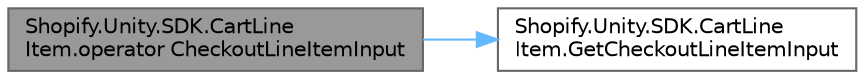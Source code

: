 digraph "Shopify.Unity.SDK.CartLineItem.operator CheckoutLineItemInput"
{
 // LATEX_PDF_SIZE
  bgcolor="transparent";
  edge [fontname=Helvetica,fontsize=10,labelfontname=Helvetica,labelfontsize=10];
  node [fontname=Helvetica,fontsize=10,shape=box,height=0.2,width=0.4];
  rankdir="LR";
  Node1 [id="Node000001",label="Shopify.Unity.SDK.CartLine\lItem.operator CheckoutLineItemInput",height=0.2,width=0.4,color="gray40", fillcolor="grey60", style="filled", fontcolor="black",tooltip="Will convert a CartLineItem to a CheckoutLineItemInput. These are used internally by the sdk for the ..."];
  Node1 -> Node2 [id="edge1_Node000001_Node000002",color="steelblue1",style="solid",tooltip=" "];
  Node2 [id="Node000002",label="Shopify.Unity.SDK.CartLine\lItem.GetCheckoutLineItemInput",height=0.2,width=0.4,color="grey40", fillcolor="white", style="filled",URL="$class_shopify_1_1_unity_1_1_s_d_k_1_1_cart_line_item.html#a21e91bdf9a6000c1d31e16f7fbba4843",tooltip="Will convert this CartLineItem to a CheckoutLineItemInput. This is used internally by the sdk for the..."];
}
